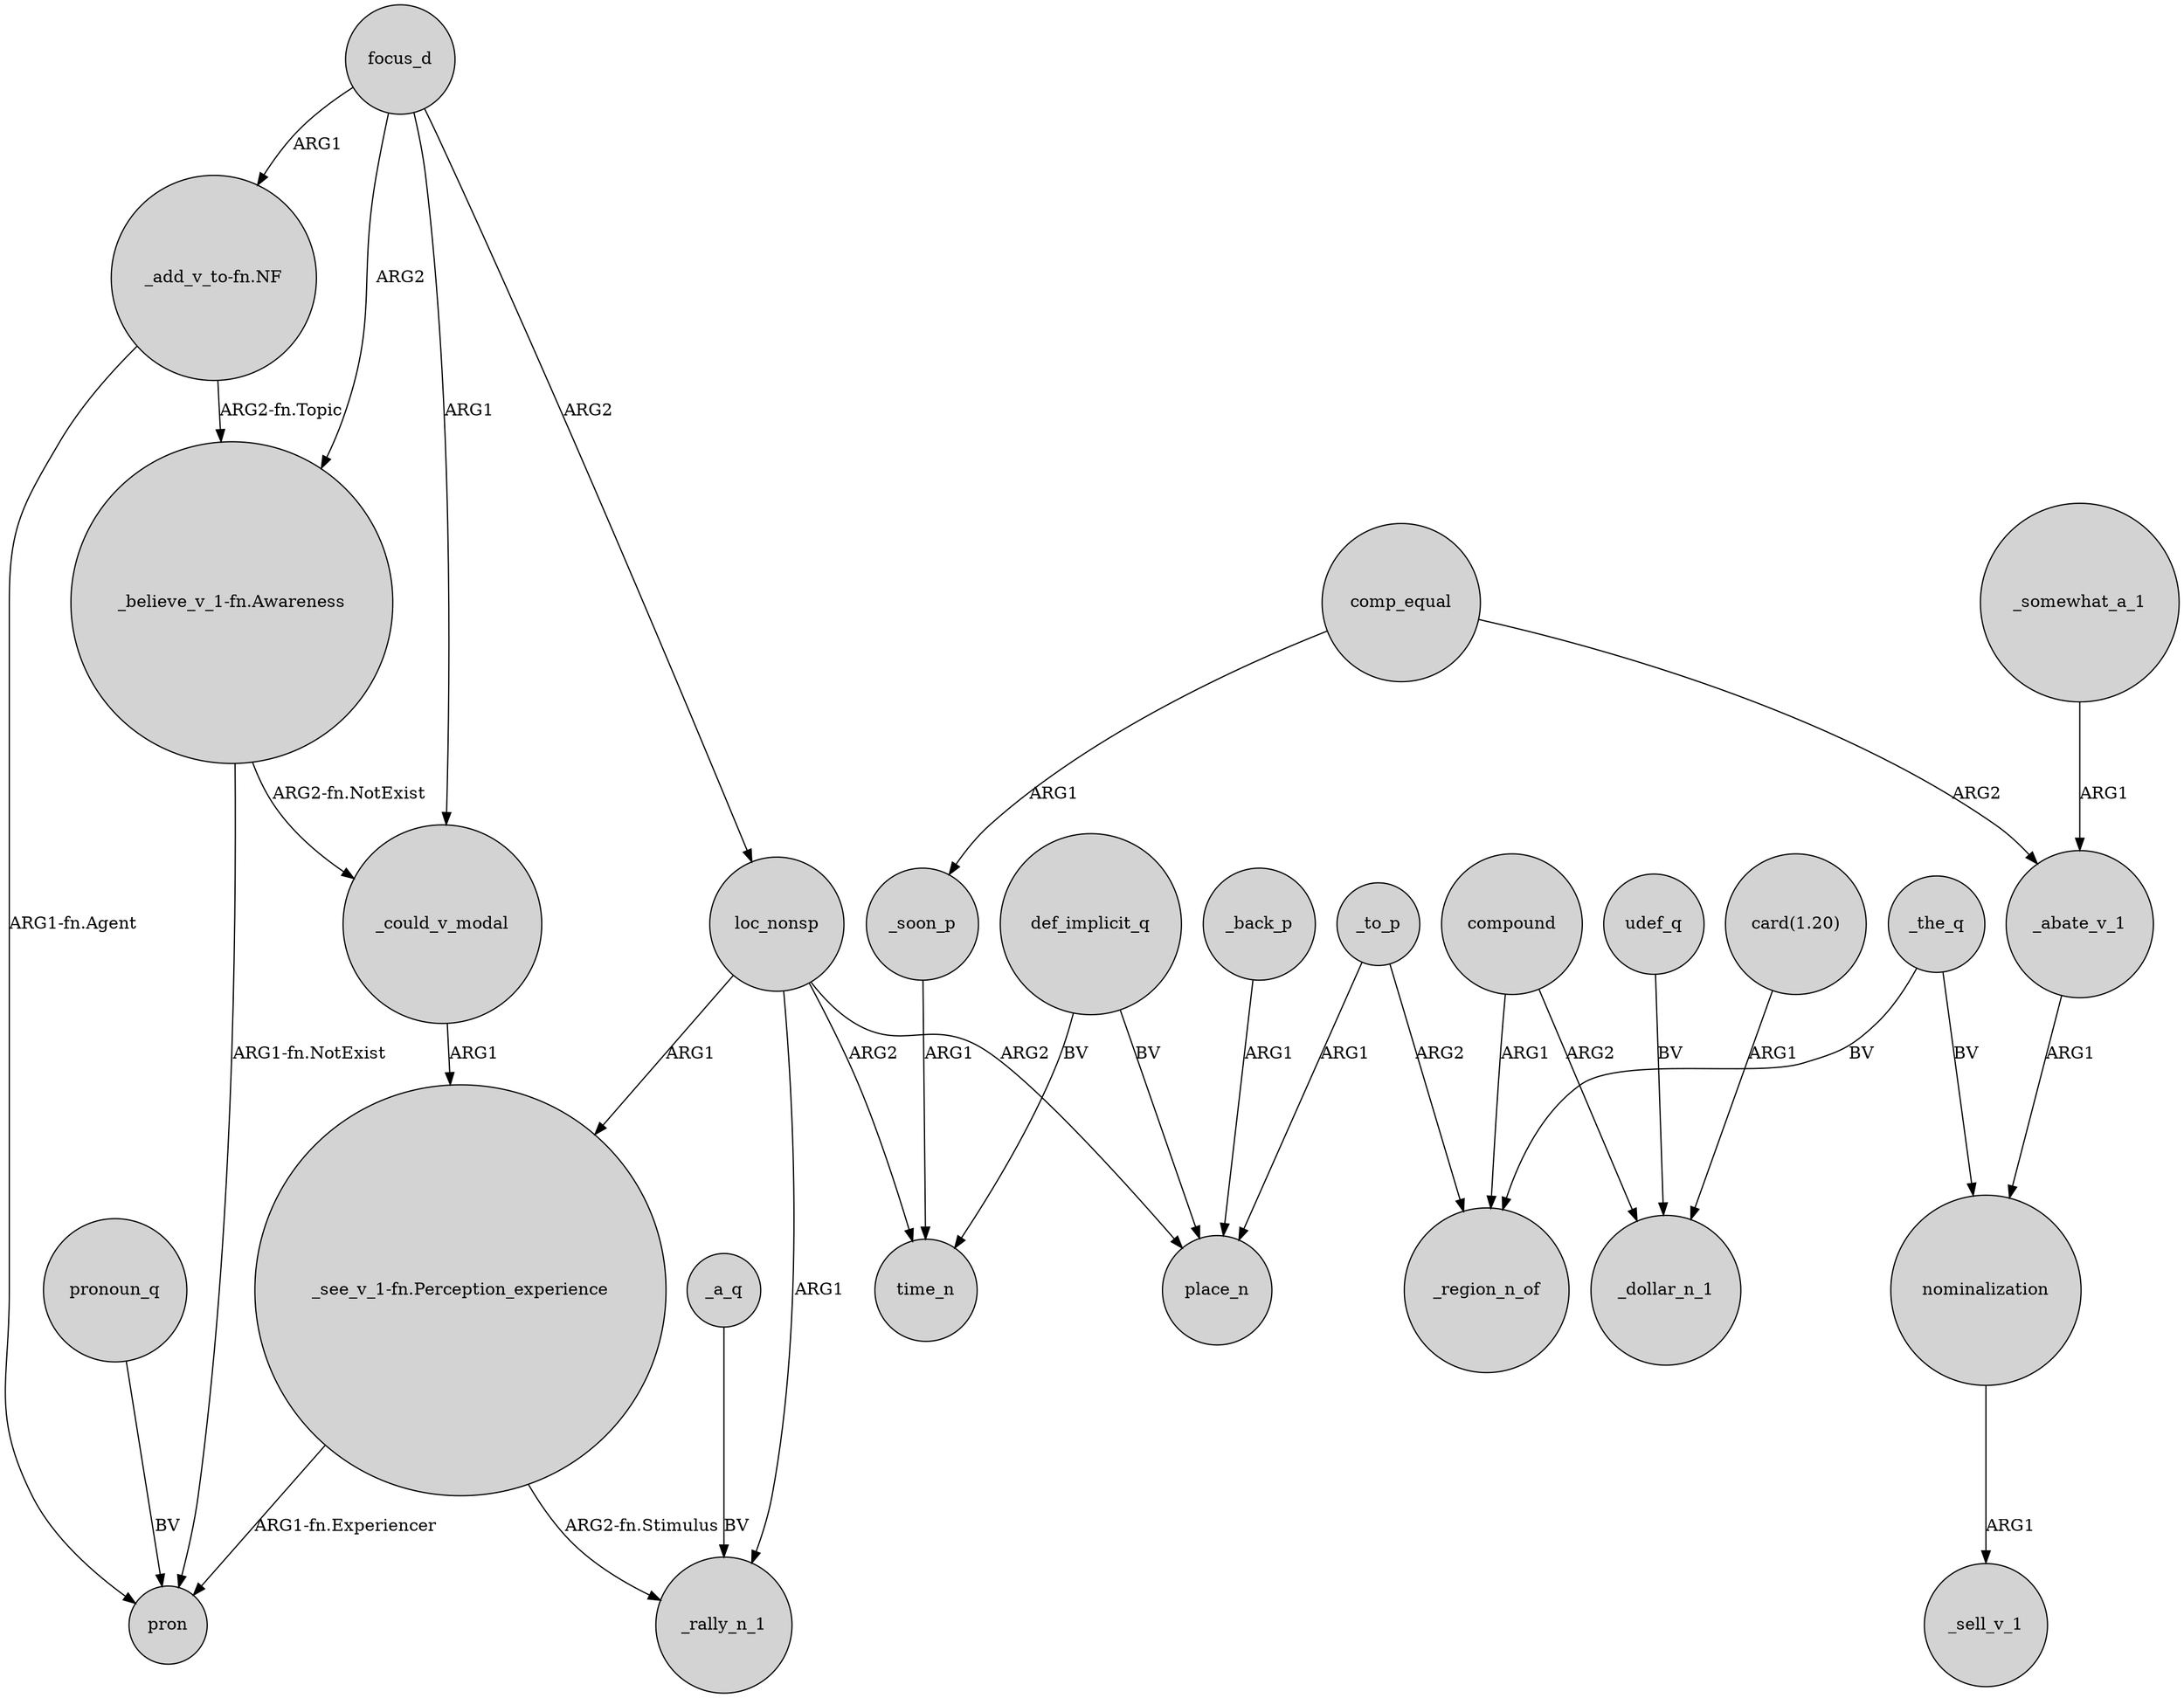 digraph {
	node [shape=circle style=filled]
	focus_d -> loc_nonsp [label=ARG2]
	nominalization -> _sell_v_1 [label=ARG1]
	"_see_v_1-fn.Perception_experience" -> pron [label="ARG1-fn.Experiencer"]
	_somewhat_a_1 -> _abate_v_1 [label=ARG1]
	loc_nonsp -> "_see_v_1-fn.Perception_experience" [label=ARG1]
	def_implicit_q -> time_n [label=BV]
	focus_d -> _could_v_modal [label=ARG1]
	"_believe_v_1-fn.Awareness" -> _could_v_modal [label="ARG2-fn.NotExist"]
	loc_nonsp -> _rally_n_1 [label=ARG1]
	def_implicit_q -> place_n [label=BV]
	"_see_v_1-fn.Perception_experience" -> _rally_n_1 [label="ARG2-fn.Stimulus"]
	_to_p -> _region_n_of [label=ARG2]
	compound -> _region_n_of [label=ARG1]
	loc_nonsp -> time_n [label=ARG2]
	comp_equal -> _soon_p [label=ARG1]
	pronoun_q -> pron [label=BV]
	_a_q -> _rally_n_1 [label=BV]
	"_add_v_to-fn.NF" -> "_believe_v_1-fn.Awareness" [label="ARG2-fn.Topic"]
	_to_p -> place_n [label=ARG1]
	"_add_v_to-fn.NF" -> pron [label="ARG1-fn.Agent"]
	_abate_v_1 -> nominalization [label=ARG1]
	focus_d -> "_believe_v_1-fn.Awareness" [label=ARG2]
	loc_nonsp -> place_n [label=ARG2]
	_back_p -> place_n [label=ARG1]
	_soon_p -> time_n [label=ARG1]
	_could_v_modal -> "_see_v_1-fn.Perception_experience" [label=ARG1]
	focus_d -> "_add_v_to-fn.NF" [label=ARG1]
	udef_q -> _dollar_n_1 [label=BV]
	"_believe_v_1-fn.Awareness" -> pron [label="ARG1-fn.NotExist"]
	compound -> _dollar_n_1 [label=ARG2]
	"card(1.20)" -> _dollar_n_1 [label=ARG1]
	comp_equal -> _abate_v_1 [label=ARG2]
	_the_q -> _region_n_of [label=BV]
	_the_q -> nominalization [label=BV]
}
